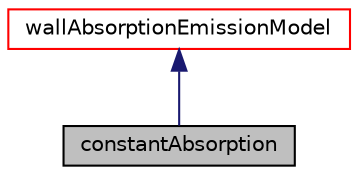 digraph "constantAbsorption"
{
  bgcolor="transparent";
  edge [fontname="Helvetica",fontsize="10",labelfontname="Helvetica",labelfontsize="10"];
  node [fontname="Helvetica",fontsize="10",shape=record];
  Node1 [label="constantAbsorption",height=0.2,width=0.4,color="black", fillcolor="grey75", style="filled" fontcolor="black"];
  Node2 -> Node1 [dir="back",color="midnightblue",fontsize="10",style="solid",fontname="Helvetica"];
  Node2 [label="wallAbsorptionEmissionModel",height=0.2,width=0.4,color="red",URL="$classFoam_1_1radiation_1_1wallAbsorptionEmissionModel.html",tooltip="Based class for wall absorption emission models. "];
}
